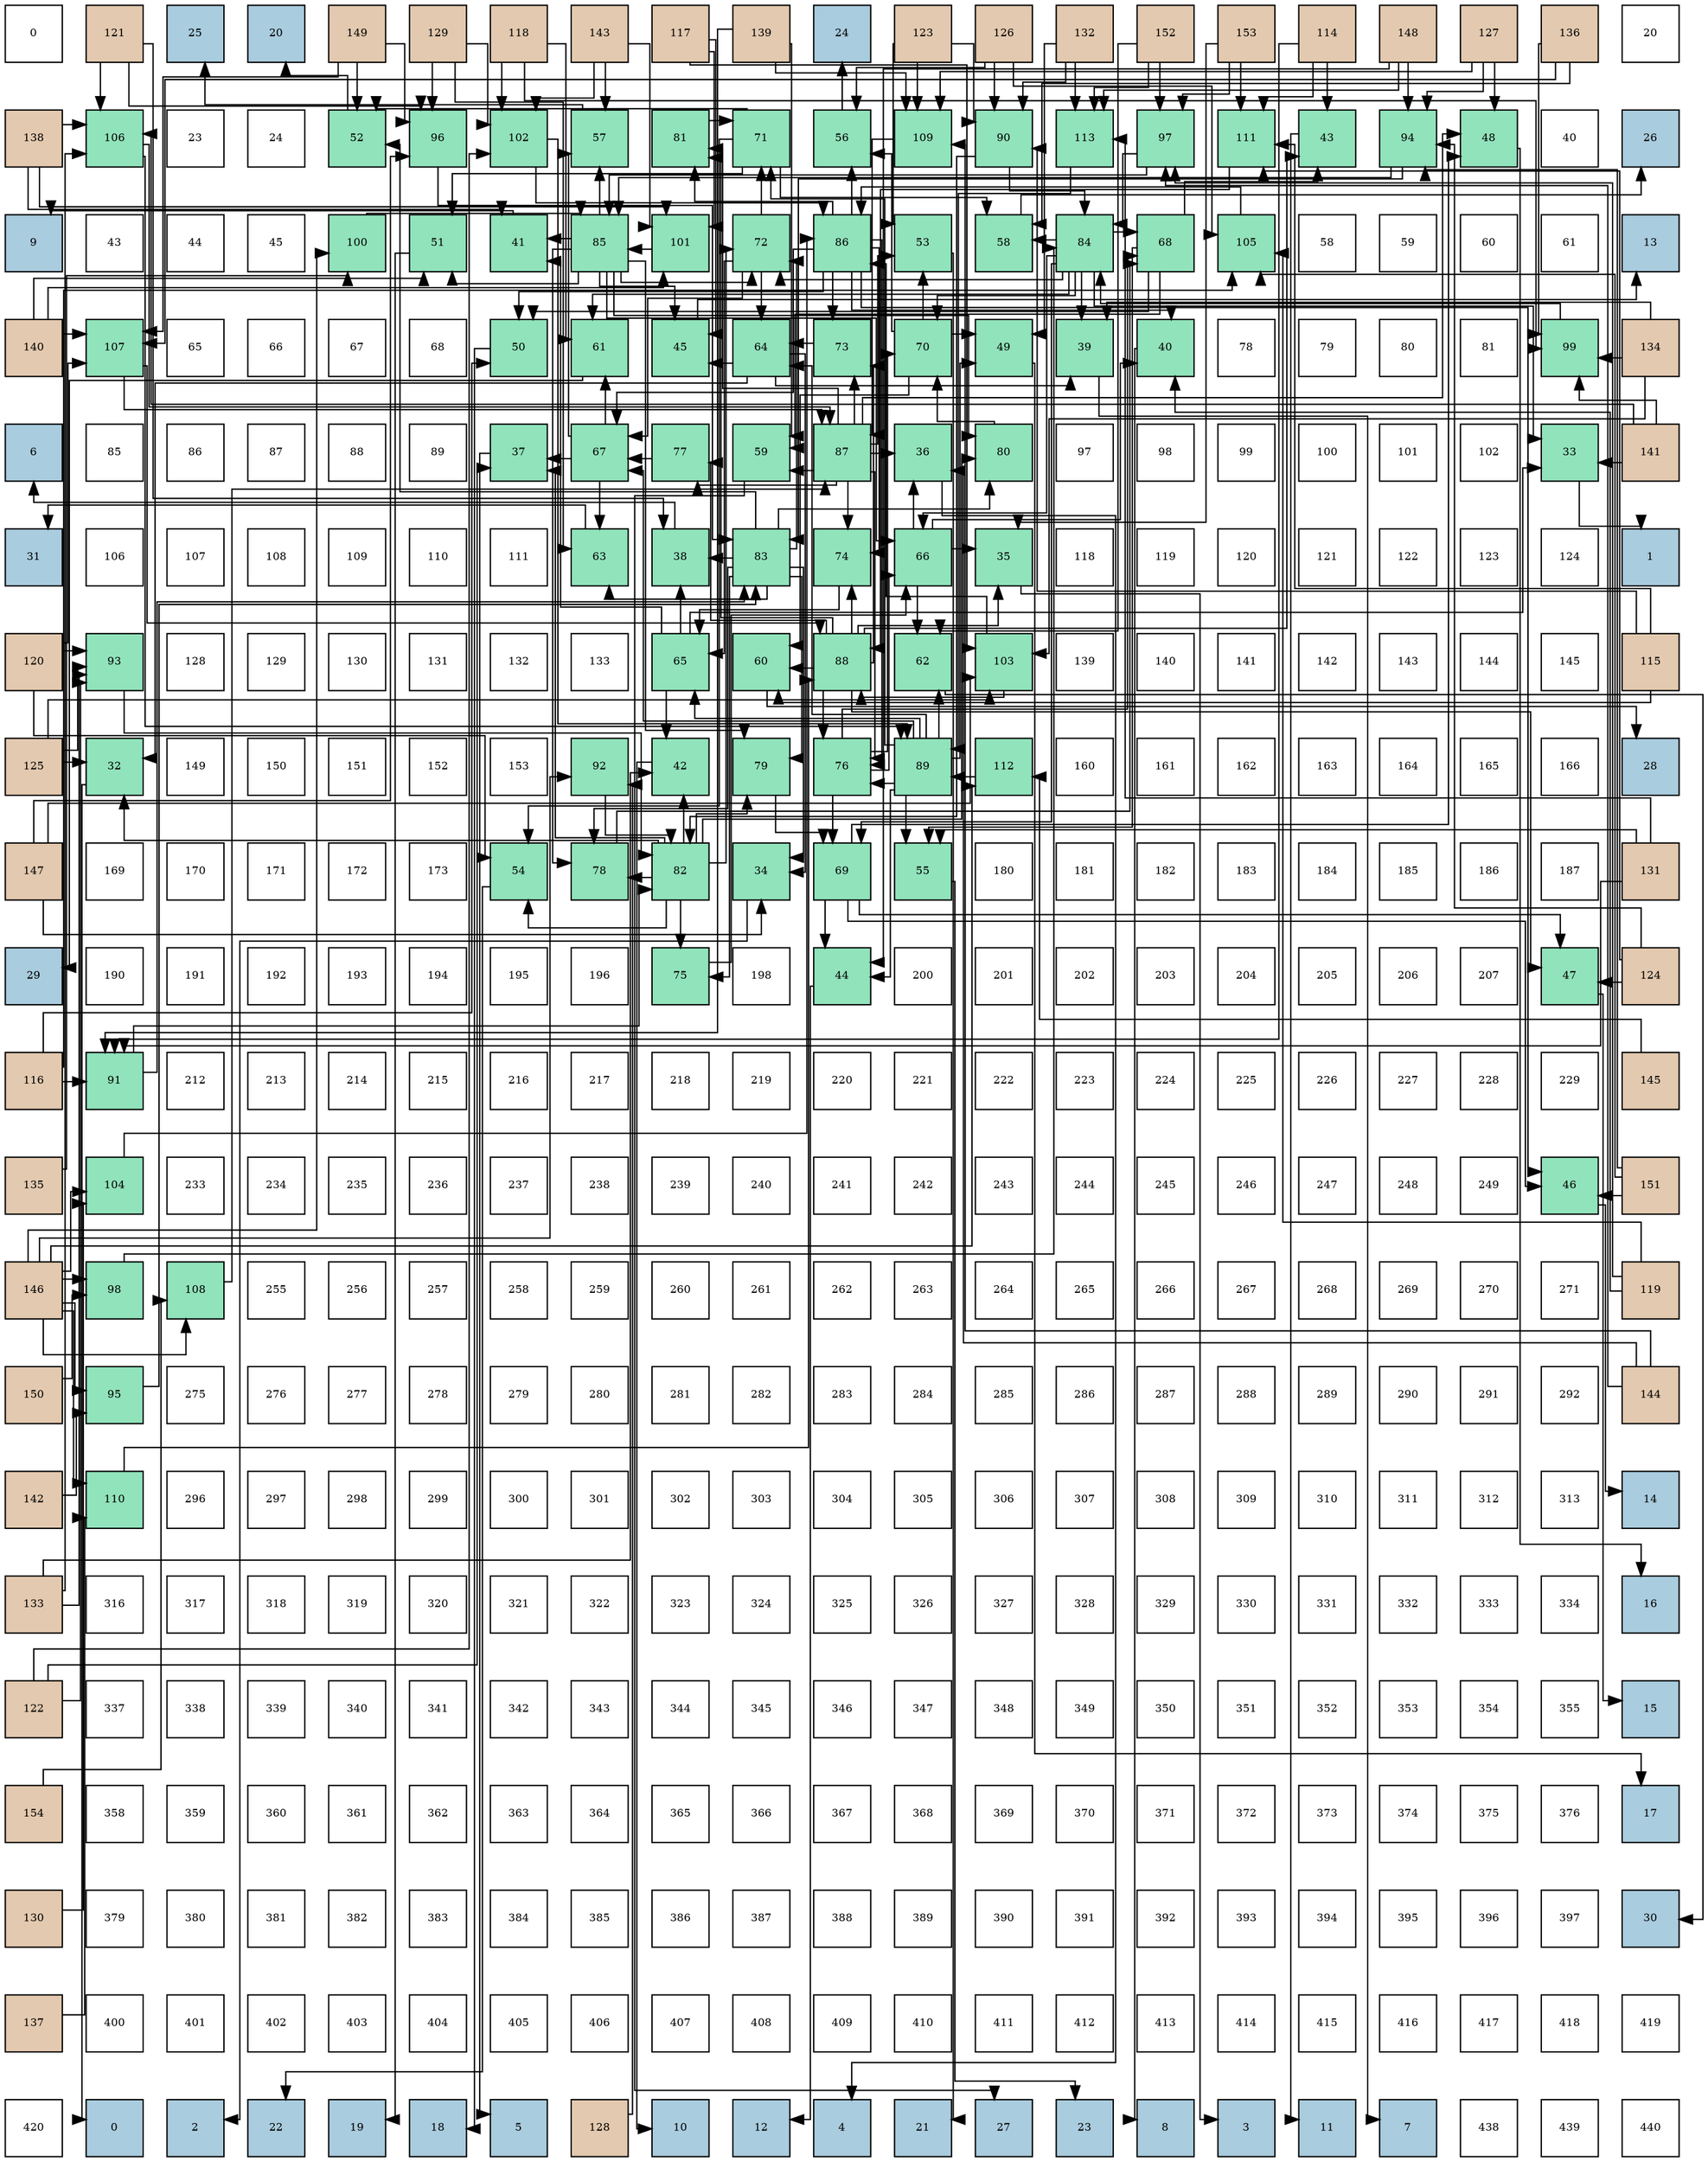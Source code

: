 digraph layout{
 rankdir=TB;
 splines=ortho;
 node [style=filled shape=square fixedsize=true width=0.6];
0[label="0", fontsize=8, fillcolor="#ffffff"];
1[label="121", fontsize=8, fillcolor="#e3c9af"];
2[label="25", fontsize=8, fillcolor="#a9ccde"];
3[label="20", fontsize=8, fillcolor="#a9ccde"];
4[label="149", fontsize=8, fillcolor="#e3c9af"];
5[label="129", fontsize=8, fillcolor="#e3c9af"];
6[label="118", fontsize=8, fillcolor="#e3c9af"];
7[label="143", fontsize=8, fillcolor="#e3c9af"];
8[label="117", fontsize=8, fillcolor="#e3c9af"];
9[label="139", fontsize=8, fillcolor="#e3c9af"];
10[label="24", fontsize=8, fillcolor="#a9ccde"];
11[label="123", fontsize=8, fillcolor="#e3c9af"];
12[label="126", fontsize=8, fillcolor="#e3c9af"];
13[label="132", fontsize=8, fillcolor="#e3c9af"];
14[label="152", fontsize=8, fillcolor="#e3c9af"];
15[label="153", fontsize=8, fillcolor="#e3c9af"];
16[label="114", fontsize=8, fillcolor="#e3c9af"];
17[label="148", fontsize=8, fillcolor="#e3c9af"];
18[label="127", fontsize=8, fillcolor="#e3c9af"];
19[label="136", fontsize=8, fillcolor="#e3c9af"];
20[label="20", fontsize=8, fillcolor="#ffffff"];
21[label="138", fontsize=8, fillcolor="#e3c9af"];
22[label="106", fontsize=8, fillcolor="#91e3bb"];
23[label="23", fontsize=8, fillcolor="#ffffff"];
24[label="24", fontsize=8, fillcolor="#ffffff"];
25[label="52", fontsize=8, fillcolor="#91e3bb"];
26[label="96", fontsize=8, fillcolor="#91e3bb"];
27[label="102", fontsize=8, fillcolor="#91e3bb"];
28[label="57", fontsize=8, fillcolor="#91e3bb"];
29[label="81", fontsize=8, fillcolor="#91e3bb"];
30[label="71", fontsize=8, fillcolor="#91e3bb"];
31[label="56", fontsize=8, fillcolor="#91e3bb"];
32[label="109", fontsize=8, fillcolor="#91e3bb"];
33[label="90", fontsize=8, fillcolor="#91e3bb"];
34[label="113", fontsize=8, fillcolor="#91e3bb"];
35[label="97", fontsize=8, fillcolor="#91e3bb"];
36[label="111", fontsize=8, fillcolor="#91e3bb"];
37[label="43", fontsize=8, fillcolor="#91e3bb"];
38[label="94", fontsize=8, fillcolor="#91e3bb"];
39[label="48", fontsize=8, fillcolor="#91e3bb"];
40[label="40", fontsize=8, fillcolor="#ffffff"];
41[label="26", fontsize=8, fillcolor="#a9ccde"];
42[label="9", fontsize=8, fillcolor="#a9ccde"];
43[label="43", fontsize=8, fillcolor="#ffffff"];
44[label="44", fontsize=8, fillcolor="#ffffff"];
45[label="45", fontsize=8, fillcolor="#ffffff"];
46[label="100", fontsize=8, fillcolor="#91e3bb"];
47[label="51", fontsize=8, fillcolor="#91e3bb"];
48[label="41", fontsize=8, fillcolor="#91e3bb"];
49[label="85", fontsize=8, fillcolor="#91e3bb"];
50[label="101", fontsize=8, fillcolor="#91e3bb"];
51[label="72", fontsize=8, fillcolor="#91e3bb"];
52[label="86", fontsize=8, fillcolor="#91e3bb"];
53[label="53", fontsize=8, fillcolor="#91e3bb"];
54[label="58", fontsize=8, fillcolor="#91e3bb"];
55[label="84", fontsize=8, fillcolor="#91e3bb"];
56[label="68", fontsize=8, fillcolor="#91e3bb"];
57[label="105", fontsize=8, fillcolor="#91e3bb"];
58[label="58", fontsize=8, fillcolor="#ffffff"];
59[label="59", fontsize=8, fillcolor="#ffffff"];
60[label="60", fontsize=8, fillcolor="#ffffff"];
61[label="61", fontsize=8, fillcolor="#ffffff"];
62[label="13", fontsize=8, fillcolor="#a9ccde"];
63[label="140", fontsize=8, fillcolor="#e3c9af"];
64[label="107", fontsize=8, fillcolor="#91e3bb"];
65[label="65", fontsize=8, fillcolor="#ffffff"];
66[label="66", fontsize=8, fillcolor="#ffffff"];
67[label="67", fontsize=8, fillcolor="#ffffff"];
68[label="68", fontsize=8, fillcolor="#ffffff"];
69[label="50", fontsize=8, fillcolor="#91e3bb"];
70[label="61", fontsize=8, fillcolor="#91e3bb"];
71[label="45", fontsize=8, fillcolor="#91e3bb"];
72[label="64", fontsize=8, fillcolor="#91e3bb"];
73[label="73", fontsize=8, fillcolor="#91e3bb"];
74[label="70", fontsize=8, fillcolor="#91e3bb"];
75[label="49", fontsize=8, fillcolor="#91e3bb"];
76[label="39", fontsize=8, fillcolor="#91e3bb"];
77[label="40", fontsize=8, fillcolor="#91e3bb"];
78[label="78", fontsize=8, fillcolor="#ffffff"];
79[label="79", fontsize=8, fillcolor="#ffffff"];
80[label="80", fontsize=8, fillcolor="#ffffff"];
81[label="81", fontsize=8, fillcolor="#ffffff"];
82[label="99", fontsize=8, fillcolor="#91e3bb"];
83[label="134", fontsize=8, fillcolor="#e3c9af"];
84[label="6", fontsize=8, fillcolor="#a9ccde"];
85[label="85", fontsize=8, fillcolor="#ffffff"];
86[label="86", fontsize=8, fillcolor="#ffffff"];
87[label="87", fontsize=8, fillcolor="#ffffff"];
88[label="88", fontsize=8, fillcolor="#ffffff"];
89[label="89", fontsize=8, fillcolor="#ffffff"];
90[label="37", fontsize=8, fillcolor="#91e3bb"];
91[label="67", fontsize=8, fillcolor="#91e3bb"];
92[label="77", fontsize=8, fillcolor="#91e3bb"];
93[label="59", fontsize=8, fillcolor="#91e3bb"];
94[label="87", fontsize=8, fillcolor="#91e3bb"];
95[label="36", fontsize=8, fillcolor="#91e3bb"];
96[label="80", fontsize=8, fillcolor="#91e3bb"];
97[label="97", fontsize=8, fillcolor="#ffffff"];
98[label="98", fontsize=8, fillcolor="#ffffff"];
99[label="99", fontsize=8, fillcolor="#ffffff"];
100[label="100", fontsize=8, fillcolor="#ffffff"];
101[label="101", fontsize=8, fillcolor="#ffffff"];
102[label="102", fontsize=8, fillcolor="#ffffff"];
103[label="33", fontsize=8, fillcolor="#91e3bb"];
104[label="141", fontsize=8, fillcolor="#e3c9af"];
105[label="31", fontsize=8, fillcolor="#a9ccde"];
106[label="106", fontsize=8, fillcolor="#ffffff"];
107[label="107", fontsize=8, fillcolor="#ffffff"];
108[label="108", fontsize=8, fillcolor="#ffffff"];
109[label="109", fontsize=8, fillcolor="#ffffff"];
110[label="110", fontsize=8, fillcolor="#ffffff"];
111[label="111", fontsize=8, fillcolor="#ffffff"];
112[label="63", fontsize=8, fillcolor="#91e3bb"];
113[label="38", fontsize=8, fillcolor="#91e3bb"];
114[label="83", fontsize=8, fillcolor="#91e3bb"];
115[label="74", fontsize=8, fillcolor="#91e3bb"];
116[label="66", fontsize=8, fillcolor="#91e3bb"];
117[label="35", fontsize=8, fillcolor="#91e3bb"];
118[label="118", fontsize=8, fillcolor="#ffffff"];
119[label="119", fontsize=8, fillcolor="#ffffff"];
120[label="120", fontsize=8, fillcolor="#ffffff"];
121[label="121", fontsize=8, fillcolor="#ffffff"];
122[label="122", fontsize=8, fillcolor="#ffffff"];
123[label="123", fontsize=8, fillcolor="#ffffff"];
124[label="124", fontsize=8, fillcolor="#ffffff"];
125[label="1", fontsize=8, fillcolor="#a9ccde"];
126[label="120", fontsize=8, fillcolor="#e3c9af"];
127[label="93", fontsize=8, fillcolor="#91e3bb"];
128[label="128", fontsize=8, fillcolor="#ffffff"];
129[label="129", fontsize=8, fillcolor="#ffffff"];
130[label="130", fontsize=8, fillcolor="#ffffff"];
131[label="131", fontsize=8, fillcolor="#ffffff"];
132[label="132", fontsize=8, fillcolor="#ffffff"];
133[label="133", fontsize=8, fillcolor="#ffffff"];
134[label="65", fontsize=8, fillcolor="#91e3bb"];
135[label="60", fontsize=8, fillcolor="#91e3bb"];
136[label="88", fontsize=8, fillcolor="#91e3bb"];
137[label="62", fontsize=8, fillcolor="#91e3bb"];
138[label="103", fontsize=8, fillcolor="#91e3bb"];
139[label="139", fontsize=8, fillcolor="#ffffff"];
140[label="140", fontsize=8, fillcolor="#ffffff"];
141[label="141", fontsize=8, fillcolor="#ffffff"];
142[label="142", fontsize=8, fillcolor="#ffffff"];
143[label="143", fontsize=8, fillcolor="#ffffff"];
144[label="144", fontsize=8, fillcolor="#ffffff"];
145[label="145", fontsize=8, fillcolor="#ffffff"];
146[label="115", fontsize=8, fillcolor="#e3c9af"];
147[label="125", fontsize=8, fillcolor="#e3c9af"];
148[label="32", fontsize=8, fillcolor="#91e3bb"];
149[label="149", fontsize=8, fillcolor="#ffffff"];
150[label="150", fontsize=8, fillcolor="#ffffff"];
151[label="151", fontsize=8, fillcolor="#ffffff"];
152[label="152", fontsize=8, fillcolor="#ffffff"];
153[label="153", fontsize=8, fillcolor="#ffffff"];
154[label="92", fontsize=8, fillcolor="#91e3bb"];
155[label="42", fontsize=8, fillcolor="#91e3bb"];
156[label="79", fontsize=8, fillcolor="#91e3bb"];
157[label="76", fontsize=8, fillcolor="#91e3bb"];
158[label="89", fontsize=8, fillcolor="#91e3bb"];
159[label="112", fontsize=8, fillcolor="#91e3bb"];
160[label="160", fontsize=8, fillcolor="#ffffff"];
161[label="161", fontsize=8, fillcolor="#ffffff"];
162[label="162", fontsize=8, fillcolor="#ffffff"];
163[label="163", fontsize=8, fillcolor="#ffffff"];
164[label="164", fontsize=8, fillcolor="#ffffff"];
165[label="165", fontsize=8, fillcolor="#ffffff"];
166[label="166", fontsize=8, fillcolor="#ffffff"];
167[label="28", fontsize=8, fillcolor="#a9ccde"];
168[label="147", fontsize=8, fillcolor="#e3c9af"];
169[label="169", fontsize=8, fillcolor="#ffffff"];
170[label="170", fontsize=8, fillcolor="#ffffff"];
171[label="171", fontsize=8, fillcolor="#ffffff"];
172[label="172", fontsize=8, fillcolor="#ffffff"];
173[label="173", fontsize=8, fillcolor="#ffffff"];
174[label="54", fontsize=8, fillcolor="#91e3bb"];
175[label="78", fontsize=8, fillcolor="#91e3bb"];
176[label="82", fontsize=8, fillcolor="#91e3bb"];
177[label="34", fontsize=8, fillcolor="#91e3bb"];
178[label="69", fontsize=8, fillcolor="#91e3bb"];
179[label="55", fontsize=8, fillcolor="#91e3bb"];
180[label="180", fontsize=8, fillcolor="#ffffff"];
181[label="181", fontsize=8, fillcolor="#ffffff"];
182[label="182", fontsize=8, fillcolor="#ffffff"];
183[label="183", fontsize=8, fillcolor="#ffffff"];
184[label="184", fontsize=8, fillcolor="#ffffff"];
185[label="185", fontsize=8, fillcolor="#ffffff"];
186[label="186", fontsize=8, fillcolor="#ffffff"];
187[label="187", fontsize=8, fillcolor="#ffffff"];
188[label="131", fontsize=8, fillcolor="#e3c9af"];
189[label="29", fontsize=8, fillcolor="#a9ccde"];
190[label="190", fontsize=8, fillcolor="#ffffff"];
191[label="191", fontsize=8, fillcolor="#ffffff"];
192[label="192", fontsize=8, fillcolor="#ffffff"];
193[label="193", fontsize=8, fillcolor="#ffffff"];
194[label="194", fontsize=8, fillcolor="#ffffff"];
195[label="195", fontsize=8, fillcolor="#ffffff"];
196[label="196", fontsize=8, fillcolor="#ffffff"];
197[label="75", fontsize=8, fillcolor="#91e3bb"];
198[label="198", fontsize=8, fillcolor="#ffffff"];
199[label="44", fontsize=8, fillcolor="#91e3bb"];
200[label="200", fontsize=8, fillcolor="#ffffff"];
201[label="201", fontsize=8, fillcolor="#ffffff"];
202[label="202", fontsize=8, fillcolor="#ffffff"];
203[label="203", fontsize=8, fillcolor="#ffffff"];
204[label="204", fontsize=8, fillcolor="#ffffff"];
205[label="205", fontsize=8, fillcolor="#ffffff"];
206[label="206", fontsize=8, fillcolor="#ffffff"];
207[label="207", fontsize=8, fillcolor="#ffffff"];
208[label="47", fontsize=8, fillcolor="#91e3bb"];
209[label="124", fontsize=8, fillcolor="#e3c9af"];
210[label="116", fontsize=8, fillcolor="#e3c9af"];
211[label="91", fontsize=8, fillcolor="#91e3bb"];
212[label="212", fontsize=8, fillcolor="#ffffff"];
213[label="213", fontsize=8, fillcolor="#ffffff"];
214[label="214", fontsize=8, fillcolor="#ffffff"];
215[label="215", fontsize=8, fillcolor="#ffffff"];
216[label="216", fontsize=8, fillcolor="#ffffff"];
217[label="217", fontsize=8, fillcolor="#ffffff"];
218[label="218", fontsize=8, fillcolor="#ffffff"];
219[label="219", fontsize=8, fillcolor="#ffffff"];
220[label="220", fontsize=8, fillcolor="#ffffff"];
221[label="221", fontsize=8, fillcolor="#ffffff"];
222[label="222", fontsize=8, fillcolor="#ffffff"];
223[label="223", fontsize=8, fillcolor="#ffffff"];
224[label="224", fontsize=8, fillcolor="#ffffff"];
225[label="225", fontsize=8, fillcolor="#ffffff"];
226[label="226", fontsize=8, fillcolor="#ffffff"];
227[label="227", fontsize=8, fillcolor="#ffffff"];
228[label="228", fontsize=8, fillcolor="#ffffff"];
229[label="229", fontsize=8, fillcolor="#ffffff"];
230[label="145", fontsize=8, fillcolor="#e3c9af"];
231[label="135", fontsize=8, fillcolor="#e3c9af"];
232[label="104", fontsize=8, fillcolor="#91e3bb"];
233[label="233", fontsize=8, fillcolor="#ffffff"];
234[label="234", fontsize=8, fillcolor="#ffffff"];
235[label="235", fontsize=8, fillcolor="#ffffff"];
236[label="236", fontsize=8, fillcolor="#ffffff"];
237[label="237", fontsize=8, fillcolor="#ffffff"];
238[label="238", fontsize=8, fillcolor="#ffffff"];
239[label="239", fontsize=8, fillcolor="#ffffff"];
240[label="240", fontsize=8, fillcolor="#ffffff"];
241[label="241", fontsize=8, fillcolor="#ffffff"];
242[label="242", fontsize=8, fillcolor="#ffffff"];
243[label="243", fontsize=8, fillcolor="#ffffff"];
244[label="244", fontsize=8, fillcolor="#ffffff"];
245[label="245", fontsize=8, fillcolor="#ffffff"];
246[label="246", fontsize=8, fillcolor="#ffffff"];
247[label="247", fontsize=8, fillcolor="#ffffff"];
248[label="248", fontsize=8, fillcolor="#ffffff"];
249[label="249", fontsize=8, fillcolor="#ffffff"];
250[label="46", fontsize=8, fillcolor="#91e3bb"];
251[label="151", fontsize=8, fillcolor="#e3c9af"];
252[label="146", fontsize=8, fillcolor="#e3c9af"];
253[label="98", fontsize=8, fillcolor="#91e3bb"];
254[label="108", fontsize=8, fillcolor="#91e3bb"];
255[label="255", fontsize=8, fillcolor="#ffffff"];
256[label="256", fontsize=8, fillcolor="#ffffff"];
257[label="257", fontsize=8, fillcolor="#ffffff"];
258[label="258", fontsize=8, fillcolor="#ffffff"];
259[label="259", fontsize=8, fillcolor="#ffffff"];
260[label="260", fontsize=8, fillcolor="#ffffff"];
261[label="261", fontsize=8, fillcolor="#ffffff"];
262[label="262", fontsize=8, fillcolor="#ffffff"];
263[label="263", fontsize=8, fillcolor="#ffffff"];
264[label="264", fontsize=8, fillcolor="#ffffff"];
265[label="265", fontsize=8, fillcolor="#ffffff"];
266[label="266", fontsize=8, fillcolor="#ffffff"];
267[label="267", fontsize=8, fillcolor="#ffffff"];
268[label="268", fontsize=8, fillcolor="#ffffff"];
269[label="269", fontsize=8, fillcolor="#ffffff"];
270[label="270", fontsize=8, fillcolor="#ffffff"];
271[label="271", fontsize=8, fillcolor="#ffffff"];
272[label="119", fontsize=8, fillcolor="#e3c9af"];
273[label="150", fontsize=8, fillcolor="#e3c9af"];
274[label="95", fontsize=8, fillcolor="#91e3bb"];
275[label="275", fontsize=8, fillcolor="#ffffff"];
276[label="276", fontsize=8, fillcolor="#ffffff"];
277[label="277", fontsize=8, fillcolor="#ffffff"];
278[label="278", fontsize=8, fillcolor="#ffffff"];
279[label="279", fontsize=8, fillcolor="#ffffff"];
280[label="280", fontsize=8, fillcolor="#ffffff"];
281[label="281", fontsize=8, fillcolor="#ffffff"];
282[label="282", fontsize=8, fillcolor="#ffffff"];
283[label="283", fontsize=8, fillcolor="#ffffff"];
284[label="284", fontsize=8, fillcolor="#ffffff"];
285[label="285", fontsize=8, fillcolor="#ffffff"];
286[label="286", fontsize=8, fillcolor="#ffffff"];
287[label="287", fontsize=8, fillcolor="#ffffff"];
288[label="288", fontsize=8, fillcolor="#ffffff"];
289[label="289", fontsize=8, fillcolor="#ffffff"];
290[label="290", fontsize=8, fillcolor="#ffffff"];
291[label="291", fontsize=8, fillcolor="#ffffff"];
292[label="292", fontsize=8, fillcolor="#ffffff"];
293[label="144", fontsize=8, fillcolor="#e3c9af"];
294[label="142", fontsize=8, fillcolor="#e3c9af"];
295[label="110", fontsize=8, fillcolor="#91e3bb"];
296[label="296", fontsize=8, fillcolor="#ffffff"];
297[label="297", fontsize=8, fillcolor="#ffffff"];
298[label="298", fontsize=8, fillcolor="#ffffff"];
299[label="299", fontsize=8, fillcolor="#ffffff"];
300[label="300", fontsize=8, fillcolor="#ffffff"];
301[label="301", fontsize=8, fillcolor="#ffffff"];
302[label="302", fontsize=8, fillcolor="#ffffff"];
303[label="303", fontsize=8, fillcolor="#ffffff"];
304[label="304", fontsize=8, fillcolor="#ffffff"];
305[label="305", fontsize=8, fillcolor="#ffffff"];
306[label="306", fontsize=8, fillcolor="#ffffff"];
307[label="307", fontsize=8, fillcolor="#ffffff"];
308[label="308", fontsize=8, fillcolor="#ffffff"];
309[label="309", fontsize=8, fillcolor="#ffffff"];
310[label="310", fontsize=8, fillcolor="#ffffff"];
311[label="311", fontsize=8, fillcolor="#ffffff"];
312[label="312", fontsize=8, fillcolor="#ffffff"];
313[label="313", fontsize=8, fillcolor="#ffffff"];
314[label="14", fontsize=8, fillcolor="#a9ccde"];
315[label="133", fontsize=8, fillcolor="#e3c9af"];
316[label="316", fontsize=8, fillcolor="#ffffff"];
317[label="317", fontsize=8, fillcolor="#ffffff"];
318[label="318", fontsize=8, fillcolor="#ffffff"];
319[label="319", fontsize=8, fillcolor="#ffffff"];
320[label="320", fontsize=8, fillcolor="#ffffff"];
321[label="321", fontsize=8, fillcolor="#ffffff"];
322[label="322", fontsize=8, fillcolor="#ffffff"];
323[label="323", fontsize=8, fillcolor="#ffffff"];
324[label="324", fontsize=8, fillcolor="#ffffff"];
325[label="325", fontsize=8, fillcolor="#ffffff"];
326[label="326", fontsize=8, fillcolor="#ffffff"];
327[label="327", fontsize=8, fillcolor="#ffffff"];
328[label="328", fontsize=8, fillcolor="#ffffff"];
329[label="329", fontsize=8, fillcolor="#ffffff"];
330[label="330", fontsize=8, fillcolor="#ffffff"];
331[label="331", fontsize=8, fillcolor="#ffffff"];
332[label="332", fontsize=8, fillcolor="#ffffff"];
333[label="333", fontsize=8, fillcolor="#ffffff"];
334[label="334", fontsize=8, fillcolor="#ffffff"];
335[label="16", fontsize=8, fillcolor="#a9ccde"];
336[label="122", fontsize=8, fillcolor="#e3c9af"];
337[label="337", fontsize=8, fillcolor="#ffffff"];
338[label="338", fontsize=8, fillcolor="#ffffff"];
339[label="339", fontsize=8, fillcolor="#ffffff"];
340[label="340", fontsize=8, fillcolor="#ffffff"];
341[label="341", fontsize=8, fillcolor="#ffffff"];
342[label="342", fontsize=8, fillcolor="#ffffff"];
343[label="343", fontsize=8, fillcolor="#ffffff"];
344[label="344", fontsize=8, fillcolor="#ffffff"];
345[label="345", fontsize=8, fillcolor="#ffffff"];
346[label="346", fontsize=8, fillcolor="#ffffff"];
347[label="347", fontsize=8, fillcolor="#ffffff"];
348[label="348", fontsize=8, fillcolor="#ffffff"];
349[label="349", fontsize=8, fillcolor="#ffffff"];
350[label="350", fontsize=8, fillcolor="#ffffff"];
351[label="351", fontsize=8, fillcolor="#ffffff"];
352[label="352", fontsize=8, fillcolor="#ffffff"];
353[label="353", fontsize=8, fillcolor="#ffffff"];
354[label="354", fontsize=8, fillcolor="#ffffff"];
355[label="355", fontsize=8, fillcolor="#ffffff"];
356[label="15", fontsize=8, fillcolor="#a9ccde"];
357[label="154", fontsize=8, fillcolor="#e3c9af"];
358[label="358", fontsize=8, fillcolor="#ffffff"];
359[label="359", fontsize=8, fillcolor="#ffffff"];
360[label="360", fontsize=8, fillcolor="#ffffff"];
361[label="361", fontsize=8, fillcolor="#ffffff"];
362[label="362", fontsize=8, fillcolor="#ffffff"];
363[label="363", fontsize=8, fillcolor="#ffffff"];
364[label="364", fontsize=8, fillcolor="#ffffff"];
365[label="365", fontsize=8, fillcolor="#ffffff"];
366[label="366", fontsize=8, fillcolor="#ffffff"];
367[label="367", fontsize=8, fillcolor="#ffffff"];
368[label="368", fontsize=8, fillcolor="#ffffff"];
369[label="369", fontsize=8, fillcolor="#ffffff"];
370[label="370", fontsize=8, fillcolor="#ffffff"];
371[label="371", fontsize=8, fillcolor="#ffffff"];
372[label="372", fontsize=8, fillcolor="#ffffff"];
373[label="373", fontsize=8, fillcolor="#ffffff"];
374[label="374", fontsize=8, fillcolor="#ffffff"];
375[label="375", fontsize=8, fillcolor="#ffffff"];
376[label="376", fontsize=8, fillcolor="#ffffff"];
377[label="17", fontsize=8, fillcolor="#a9ccde"];
378[label="130", fontsize=8, fillcolor="#e3c9af"];
379[label="379", fontsize=8, fillcolor="#ffffff"];
380[label="380", fontsize=8, fillcolor="#ffffff"];
381[label="381", fontsize=8, fillcolor="#ffffff"];
382[label="382", fontsize=8, fillcolor="#ffffff"];
383[label="383", fontsize=8, fillcolor="#ffffff"];
384[label="384", fontsize=8, fillcolor="#ffffff"];
385[label="385", fontsize=8, fillcolor="#ffffff"];
386[label="386", fontsize=8, fillcolor="#ffffff"];
387[label="387", fontsize=8, fillcolor="#ffffff"];
388[label="388", fontsize=8, fillcolor="#ffffff"];
389[label="389", fontsize=8, fillcolor="#ffffff"];
390[label="390", fontsize=8, fillcolor="#ffffff"];
391[label="391", fontsize=8, fillcolor="#ffffff"];
392[label="392", fontsize=8, fillcolor="#ffffff"];
393[label="393", fontsize=8, fillcolor="#ffffff"];
394[label="394", fontsize=8, fillcolor="#ffffff"];
395[label="395", fontsize=8, fillcolor="#ffffff"];
396[label="396", fontsize=8, fillcolor="#ffffff"];
397[label="397", fontsize=8, fillcolor="#ffffff"];
398[label="30", fontsize=8, fillcolor="#a9ccde"];
399[label="137", fontsize=8, fillcolor="#e3c9af"];
400[label="400", fontsize=8, fillcolor="#ffffff"];
401[label="401", fontsize=8, fillcolor="#ffffff"];
402[label="402", fontsize=8, fillcolor="#ffffff"];
403[label="403", fontsize=8, fillcolor="#ffffff"];
404[label="404", fontsize=8, fillcolor="#ffffff"];
405[label="405", fontsize=8, fillcolor="#ffffff"];
406[label="406", fontsize=8, fillcolor="#ffffff"];
407[label="407", fontsize=8, fillcolor="#ffffff"];
408[label="408", fontsize=8, fillcolor="#ffffff"];
409[label="409", fontsize=8, fillcolor="#ffffff"];
410[label="410", fontsize=8, fillcolor="#ffffff"];
411[label="411", fontsize=8, fillcolor="#ffffff"];
412[label="412", fontsize=8, fillcolor="#ffffff"];
413[label="413", fontsize=8, fillcolor="#ffffff"];
414[label="414", fontsize=8, fillcolor="#ffffff"];
415[label="415", fontsize=8, fillcolor="#ffffff"];
416[label="416", fontsize=8, fillcolor="#ffffff"];
417[label="417", fontsize=8, fillcolor="#ffffff"];
418[label="418", fontsize=8, fillcolor="#ffffff"];
419[label="419", fontsize=8, fillcolor="#ffffff"];
420[label="420", fontsize=8, fillcolor="#ffffff"];
421[label="0", fontsize=8, fillcolor="#a9ccde"];
422[label="2", fontsize=8, fillcolor="#a9ccde"];
423[label="22", fontsize=8, fillcolor="#a9ccde"];
424[label="19", fontsize=8, fillcolor="#a9ccde"];
425[label="18", fontsize=8, fillcolor="#a9ccde"];
426[label="5", fontsize=8, fillcolor="#a9ccde"];
427[label="128", fontsize=8, fillcolor="#e3c9af"];
428[label="10", fontsize=8, fillcolor="#a9ccde"];
429[label="12", fontsize=8, fillcolor="#a9ccde"];
430[label="4", fontsize=8, fillcolor="#a9ccde"];
431[label="21", fontsize=8, fillcolor="#a9ccde"];
432[label="27", fontsize=8, fillcolor="#a9ccde"];
433[label="23", fontsize=8, fillcolor="#a9ccde"];
434[label="8", fontsize=8, fillcolor="#a9ccde"];
435[label="3", fontsize=8, fillcolor="#a9ccde"];
436[label="11", fontsize=8, fillcolor="#a9ccde"];
437[label="7", fontsize=8, fillcolor="#a9ccde"];
438[label="438", fontsize=8, fillcolor="#ffffff"];
439[label="439", fontsize=8, fillcolor="#ffffff"];
440[label="440", fontsize=8, fillcolor="#ffffff"];
edge [constraint=false, style=vis];148 -> 421;
103 -> 125;
177 -> 422;
117 -> 435;
95 -> 430;
90 -> 426;
113 -> 84;
76 -> 437;
77 -> 434;
48 -> 42;
155 -> 428;
37 -> 436;
199 -> 429;
71 -> 62;
250 -> 314;
208 -> 356;
39 -> 335;
75 -> 377;
69 -> 425;
47 -> 424;
25 -> 3;
53 -> 431;
174 -> 423;
179 -> 433;
31 -> 10;
28 -> 2;
54 -> 41;
93 -> 432;
135 -> 167;
70 -> 189;
137 -> 398;
112 -> 105;
72 -> 148;
72 -> 177;
72 -> 76;
72 -> 71;
134 -> 103;
134 -> 113;
134 -> 48;
134 -> 155;
116 -> 117;
116 -> 95;
116 -> 77;
116 -> 137;
91 -> 90;
91 -> 28;
91 -> 70;
91 -> 112;
56 -> 37;
56 -> 69;
56 -> 179;
56 -> 93;
178 -> 199;
178 -> 250;
178 -> 208;
178 -> 39;
74 -> 75;
74 -> 53;
74 -> 31;
74 -> 135;
30 -> 47;
30 -> 25;
30 -> 174;
30 -> 54;
51 -> 72;
51 -> 134;
51 -> 91;
51 -> 30;
73 -> 72;
115 -> 134;
197 -> 116;
157 -> 116;
157 -> 56;
157 -> 178;
157 -> 74;
92 -> 91;
175 -> 56;
156 -> 178;
96 -> 74;
29 -> 30;
176 -> 148;
176 -> 90;
176 -> 155;
176 -> 174;
176 -> 51;
176 -> 197;
176 -> 175;
176 -> 156;
176 -> 96;
114 -> 177;
114 -> 113;
114 -> 25;
114 -> 112;
114 -> 51;
114 -> 197;
114 -> 175;
114 -> 156;
114 -> 96;
55 -> 103;
55 -> 76;
55 -> 54;
55 -> 70;
55 -> 116;
55 -> 56;
55 -> 178;
55 -> 74;
55 -> 51;
49 -> 48;
49 -> 71;
49 -> 47;
49 -> 28;
49 -> 116;
49 -> 51;
49 -> 175;
49 -> 156;
49 -> 96;
52 -> 77;
52 -> 250;
52 -> 69;
52 -> 31;
52 -> 91;
52 -> 73;
52 -> 115;
52 -> 157;
52 -> 29;
94 -> 95;
94 -> 39;
94 -> 53;
94 -> 93;
94 -> 73;
94 -> 115;
94 -> 157;
94 -> 92;
94 -> 29;
136 -> 117;
136 -> 37;
136 -> 208;
136 -> 135;
136 -> 73;
136 -> 115;
136 -> 157;
136 -> 92;
136 -> 29;
158 -> 199;
158 -> 75;
158 -> 179;
158 -> 137;
158 -> 72;
158 -> 134;
158 -> 91;
158 -> 30;
158 -> 157;
33 -> 176;
33 -> 55;
211 -> 176;
211 -> 114;
154 -> 176;
127 -> 176;
38 -> 114;
38 -> 49;
274 -> 114;
26 -> 114;
35 -> 55;
35 -> 49;
253 -> 55;
82 -> 55;
46 -> 49;
50 -> 49;
27 -> 52;
27 -> 158;
138 -> 52;
138 -> 136;
232 -> 52;
57 -> 52;
22 -> 94;
22 -> 158;
64 -> 94;
64 -> 136;
254 -> 94;
32 -> 94;
295 -> 136;
36 -> 136;
159 -> 158;
34 -> 158;
16 -> 37;
16 -> 211;
16 -> 36;
146 -> 135;
146 -> 33;
146 -> 36;
210 -> 69;
210 -> 211;
210 -> 57;
8 -> 71;
8 -> 50;
8 -> 138;
6 -> 70;
6 -> 82;
6 -> 27;
272 -> 77;
272 -> 35;
272 -> 57;
126 -> 174;
126 -> 127;
126 -> 64;
1 -> 113;
1 -> 26;
1 -> 22;
336 -> 90;
336 -> 127;
336 -> 27;
11 -> 53;
11 -> 33;
11 -> 32;
209 -> 208;
209 -> 38;
209 -> 36;
147 -> 148;
147 -> 127;
147 -> 138;
12 -> 31;
12 -> 33;
12 -> 57;
18 -> 39;
18 -> 38;
18 -> 32;
427 -> 154;
5 -> 112;
5 -> 26;
5 -> 27;
378 -> 232;
188 -> 179;
188 -> 211;
188 -> 34;
13 -> 75;
13 -> 33;
13 -> 34;
315 -> 155;
315 -> 127;
315 -> 22;
83 -> 76;
83 -> 82;
83 -> 138;
231 -> 46;
19 -> 54;
19 -> 82;
19 -> 64;
399 -> 295;
21 -> 48;
21 -> 50;
21 -> 22;
9 -> 93;
9 -> 211;
9 -> 32;
63 -> 47;
63 -> 50;
63 -> 64;
104 -> 103;
104 -> 82;
104 -> 22;
294 -> 274;
7 -> 28;
7 -> 50;
7 -> 27;
293 -> 95;
293 -> 35;
293 -> 32;
230 -> 159;
252 -> 154;
252 -> 274;
252 -> 253;
252 -> 46;
252 -> 232;
252 -> 254;
252 -> 295;
252 -> 159;
168 -> 177;
168 -> 26;
168 -> 138;
17 -> 199;
17 -> 38;
17 -> 34;
4 -> 25;
4 -> 26;
4 -> 64;
273 -> 253;
251 -> 250;
251 -> 38;
251 -> 57;
14 -> 137;
14 -> 35;
14 -> 34;
15 -> 117;
15 -> 35;
15 -> 36;
357 -> 254;
edge [constraint=true, style=invis];
0 -> 21 -> 42 -> 63 -> 84 -> 105 -> 126 -> 147 -> 168 -> 189 -> 210 -> 231 -> 252 -> 273 -> 294 -> 315 -> 336 -> 357 -> 378 -> 399 -> 420;
1 -> 22 -> 43 -> 64 -> 85 -> 106 -> 127 -> 148 -> 169 -> 190 -> 211 -> 232 -> 253 -> 274 -> 295 -> 316 -> 337 -> 358 -> 379 -> 400 -> 421;
2 -> 23 -> 44 -> 65 -> 86 -> 107 -> 128 -> 149 -> 170 -> 191 -> 212 -> 233 -> 254 -> 275 -> 296 -> 317 -> 338 -> 359 -> 380 -> 401 -> 422;
3 -> 24 -> 45 -> 66 -> 87 -> 108 -> 129 -> 150 -> 171 -> 192 -> 213 -> 234 -> 255 -> 276 -> 297 -> 318 -> 339 -> 360 -> 381 -> 402 -> 423;
4 -> 25 -> 46 -> 67 -> 88 -> 109 -> 130 -> 151 -> 172 -> 193 -> 214 -> 235 -> 256 -> 277 -> 298 -> 319 -> 340 -> 361 -> 382 -> 403 -> 424;
5 -> 26 -> 47 -> 68 -> 89 -> 110 -> 131 -> 152 -> 173 -> 194 -> 215 -> 236 -> 257 -> 278 -> 299 -> 320 -> 341 -> 362 -> 383 -> 404 -> 425;
6 -> 27 -> 48 -> 69 -> 90 -> 111 -> 132 -> 153 -> 174 -> 195 -> 216 -> 237 -> 258 -> 279 -> 300 -> 321 -> 342 -> 363 -> 384 -> 405 -> 426;
7 -> 28 -> 49 -> 70 -> 91 -> 112 -> 133 -> 154 -> 175 -> 196 -> 217 -> 238 -> 259 -> 280 -> 301 -> 322 -> 343 -> 364 -> 385 -> 406 -> 427;
8 -> 29 -> 50 -> 71 -> 92 -> 113 -> 134 -> 155 -> 176 -> 197 -> 218 -> 239 -> 260 -> 281 -> 302 -> 323 -> 344 -> 365 -> 386 -> 407 -> 428;
9 -> 30 -> 51 -> 72 -> 93 -> 114 -> 135 -> 156 -> 177 -> 198 -> 219 -> 240 -> 261 -> 282 -> 303 -> 324 -> 345 -> 366 -> 387 -> 408 -> 429;
10 -> 31 -> 52 -> 73 -> 94 -> 115 -> 136 -> 157 -> 178 -> 199 -> 220 -> 241 -> 262 -> 283 -> 304 -> 325 -> 346 -> 367 -> 388 -> 409 -> 430;
11 -> 32 -> 53 -> 74 -> 95 -> 116 -> 137 -> 158 -> 179 -> 200 -> 221 -> 242 -> 263 -> 284 -> 305 -> 326 -> 347 -> 368 -> 389 -> 410 -> 431;
12 -> 33 -> 54 -> 75 -> 96 -> 117 -> 138 -> 159 -> 180 -> 201 -> 222 -> 243 -> 264 -> 285 -> 306 -> 327 -> 348 -> 369 -> 390 -> 411 -> 432;
13 -> 34 -> 55 -> 76 -> 97 -> 118 -> 139 -> 160 -> 181 -> 202 -> 223 -> 244 -> 265 -> 286 -> 307 -> 328 -> 349 -> 370 -> 391 -> 412 -> 433;
14 -> 35 -> 56 -> 77 -> 98 -> 119 -> 140 -> 161 -> 182 -> 203 -> 224 -> 245 -> 266 -> 287 -> 308 -> 329 -> 350 -> 371 -> 392 -> 413 -> 434;
15 -> 36 -> 57 -> 78 -> 99 -> 120 -> 141 -> 162 -> 183 -> 204 -> 225 -> 246 -> 267 -> 288 -> 309 -> 330 -> 351 -> 372 -> 393 -> 414 -> 435;
16 -> 37 -> 58 -> 79 -> 100 -> 121 -> 142 -> 163 -> 184 -> 205 -> 226 -> 247 -> 268 -> 289 -> 310 -> 331 -> 352 -> 373 -> 394 -> 415 -> 436;
17 -> 38 -> 59 -> 80 -> 101 -> 122 -> 143 -> 164 -> 185 -> 206 -> 227 -> 248 -> 269 -> 290 -> 311 -> 332 -> 353 -> 374 -> 395 -> 416 -> 437;
18 -> 39 -> 60 -> 81 -> 102 -> 123 -> 144 -> 165 -> 186 -> 207 -> 228 -> 249 -> 270 -> 291 -> 312 -> 333 -> 354 -> 375 -> 396 -> 417 -> 438;
19 -> 40 -> 61 -> 82 -> 103 -> 124 -> 145 -> 166 -> 187 -> 208 -> 229 -> 250 -> 271 -> 292 -> 313 -> 334 -> 355 -> 376 -> 397 -> 418 -> 439;
20 -> 41 -> 62 -> 83 -> 104 -> 125 -> 146 -> 167 -> 188 -> 209 -> 230 -> 251 -> 272 -> 293 -> 314 -> 335 -> 356 -> 377 -> 398 -> 419 -> 440;
rank = same {0 -> 1 -> 2 -> 3 -> 4 -> 5 -> 6 -> 7 -> 8 -> 9 -> 10 -> 11 -> 12 -> 13 -> 14 -> 15 -> 16 -> 17 -> 18 -> 19 -> 20};
rank = same {21 -> 22 -> 23 -> 24 -> 25 -> 26 -> 27 -> 28 -> 29 -> 30 -> 31 -> 32 -> 33 -> 34 -> 35 -> 36 -> 37 -> 38 -> 39 -> 40 -> 41};
rank = same {42 -> 43 -> 44 -> 45 -> 46 -> 47 -> 48 -> 49 -> 50 -> 51 -> 52 -> 53 -> 54 -> 55 -> 56 -> 57 -> 58 -> 59 -> 60 -> 61 -> 62};
rank = same {63 -> 64 -> 65 -> 66 -> 67 -> 68 -> 69 -> 70 -> 71 -> 72 -> 73 -> 74 -> 75 -> 76 -> 77 -> 78 -> 79 -> 80 -> 81 -> 82 -> 83};
rank = same {84 -> 85 -> 86 -> 87 -> 88 -> 89 -> 90 -> 91 -> 92 -> 93 -> 94 -> 95 -> 96 -> 97 -> 98 -> 99 -> 100 -> 101 -> 102 -> 103 -> 104};
rank = same {105 -> 106 -> 107 -> 108 -> 109 -> 110 -> 111 -> 112 -> 113 -> 114 -> 115 -> 116 -> 117 -> 118 -> 119 -> 120 -> 121 -> 122 -> 123 -> 124 -> 125};
rank = same {126 -> 127 -> 128 -> 129 -> 130 -> 131 -> 132 -> 133 -> 134 -> 135 -> 136 -> 137 -> 138 -> 139 -> 140 -> 141 -> 142 -> 143 -> 144 -> 145 -> 146};
rank = same {147 -> 148 -> 149 -> 150 -> 151 -> 152 -> 153 -> 154 -> 155 -> 156 -> 157 -> 158 -> 159 -> 160 -> 161 -> 162 -> 163 -> 164 -> 165 -> 166 -> 167};
rank = same {168 -> 169 -> 170 -> 171 -> 172 -> 173 -> 174 -> 175 -> 176 -> 177 -> 178 -> 179 -> 180 -> 181 -> 182 -> 183 -> 184 -> 185 -> 186 -> 187 -> 188};
rank = same {189 -> 190 -> 191 -> 192 -> 193 -> 194 -> 195 -> 196 -> 197 -> 198 -> 199 -> 200 -> 201 -> 202 -> 203 -> 204 -> 205 -> 206 -> 207 -> 208 -> 209};
rank = same {210 -> 211 -> 212 -> 213 -> 214 -> 215 -> 216 -> 217 -> 218 -> 219 -> 220 -> 221 -> 222 -> 223 -> 224 -> 225 -> 226 -> 227 -> 228 -> 229 -> 230};
rank = same {231 -> 232 -> 233 -> 234 -> 235 -> 236 -> 237 -> 238 -> 239 -> 240 -> 241 -> 242 -> 243 -> 244 -> 245 -> 246 -> 247 -> 248 -> 249 -> 250 -> 251};
rank = same {252 -> 253 -> 254 -> 255 -> 256 -> 257 -> 258 -> 259 -> 260 -> 261 -> 262 -> 263 -> 264 -> 265 -> 266 -> 267 -> 268 -> 269 -> 270 -> 271 -> 272};
rank = same {273 -> 274 -> 275 -> 276 -> 277 -> 278 -> 279 -> 280 -> 281 -> 282 -> 283 -> 284 -> 285 -> 286 -> 287 -> 288 -> 289 -> 290 -> 291 -> 292 -> 293};
rank = same {294 -> 295 -> 296 -> 297 -> 298 -> 299 -> 300 -> 301 -> 302 -> 303 -> 304 -> 305 -> 306 -> 307 -> 308 -> 309 -> 310 -> 311 -> 312 -> 313 -> 314};
rank = same {315 -> 316 -> 317 -> 318 -> 319 -> 320 -> 321 -> 322 -> 323 -> 324 -> 325 -> 326 -> 327 -> 328 -> 329 -> 330 -> 331 -> 332 -> 333 -> 334 -> 335};
rank = same {336 -> 337 -> 338 -> 339 -> 340 -> 341 -> 342 -> 343 -> 344 -> 345 -> 346 -> 347 -> 348 -> 349 -> 350 -> 351 -> 352 -> 353 -> 354 -> 355 -> 356};
rank = same {357 -> 358 -> 359 -> 360 -> 361 -> 362 -> 363 -> 364 -> 365 -> 366 -> 367 -> 368 -> 369 -> 370 -> 371 -> 372 -> 373 -> 374 -> 375 -> 376 -> 377};
rank = same {378 -> 379 -> 380 -> 381 -> 382 -> 383 -> 384 -> 385 -> 386 -> 387 -> 388 -> 389 -> 390 -> 391 -> 392 -> 393 -> 394 -> 395 -> 396 -> 397 -> 398};
rank = same {399 -> 400 -> 401 -> 402 -> 403 -> 404 -> 405 -> 406 -> 407 -> 408 -> 409 -> 410 -> 411 -> 412 -> 413 -> 414 -> 415 -> 416 -> 417 -> 418 -> 419};
rank = same {420 -> 421 -> 422 -> 423 -> 424 -> 425 -> 426 -> 427 -> 428 -> 429 -> 430 -> 431 -> 432 -> 433 -> 434 -> 435 -> 436 -> 437 -> 438 -> 439 -> 440};
}